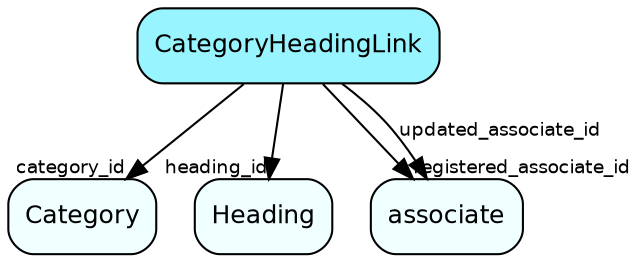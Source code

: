 digraph CategoryHeadingLink  {
node [shape = box style="rounded, filled" fontname = "Helvetica" fontsize = "12" ]
edge [fontname = "Helvetica" fontsize = "9"]

CategoryHeadingLink[fillcolor = "cadetblue1"]
Category[fillcolor = "azure1"]
Heading[fillcolor = "azure1"]
associate[fillcolor = "azure1"]
CategoryHeadingLink -> Category [headlabel = "category_id"]
CategoryHeadingLink -> Heading [headlabel = "heading_id"]
CategoryHeadingLink -> associate [headlabel = "registered_associate_id"]
CategoryHeadingLink -> associate [label = "updated_associate_id"]
}
